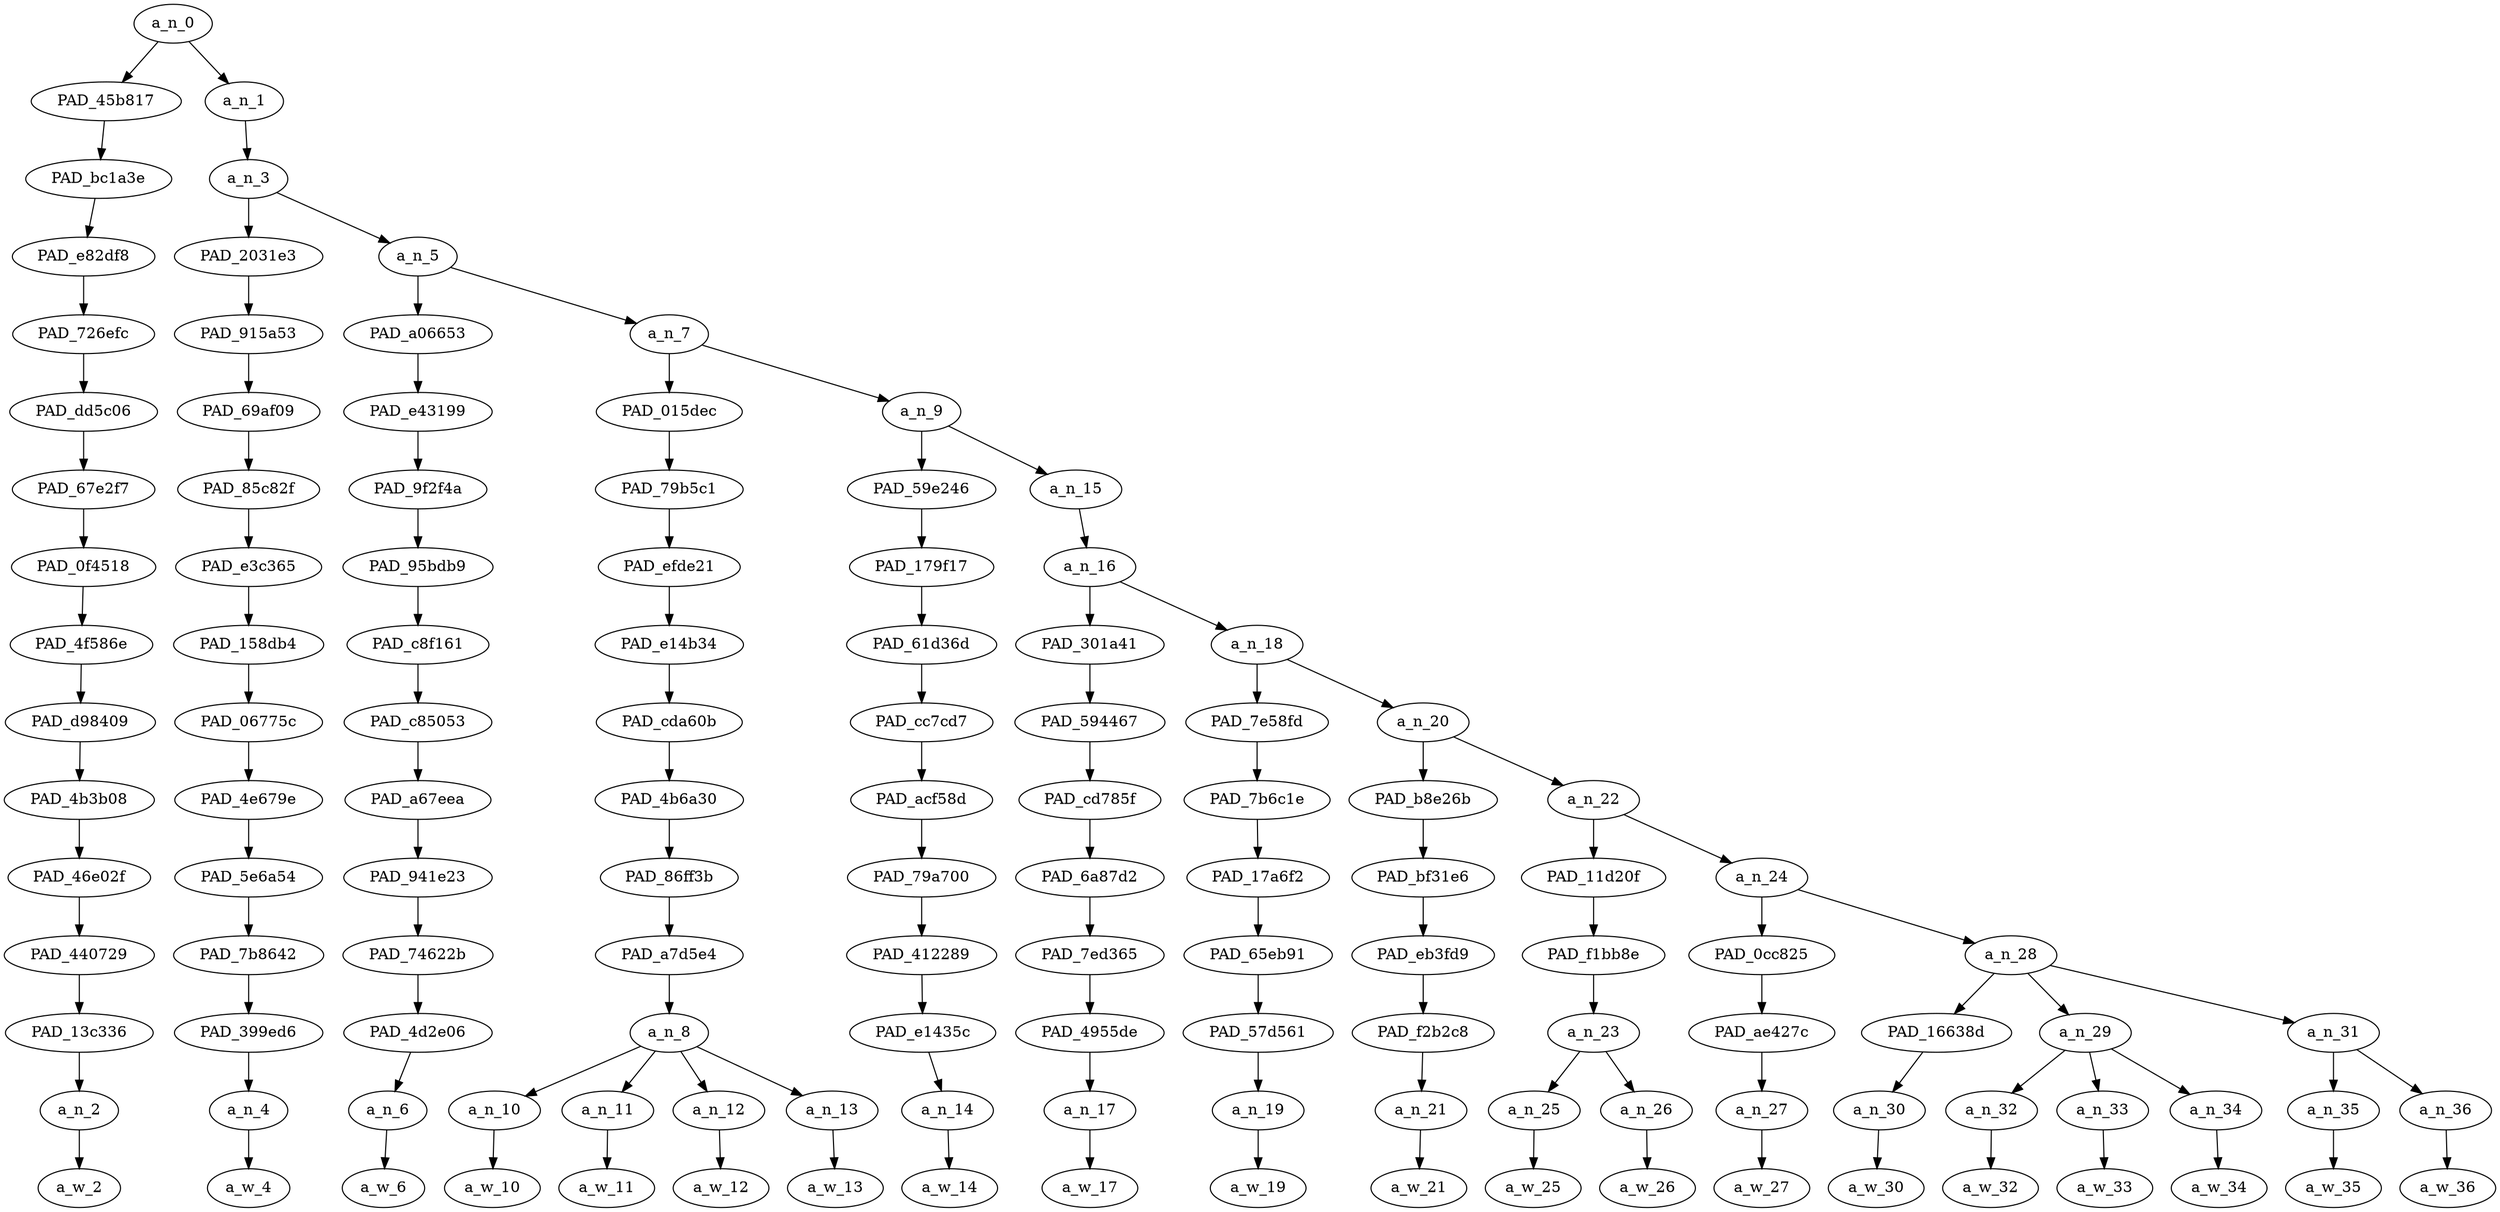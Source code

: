 strict digraph "" {
	a_n_0	[div_dir=-1,
		index=0,
		level=15,
		pos="10.285970052083334,15!",
		text_span="[0, 1, 2, 3, 4, 5, 6, 7, 8, 9, 10, 11, 12, 13, 14, 15, 16, 17, 18, 19]",
		value=1.00000000];
	PAD_45b817	[div_dir=-1,
		index=1,
		level=14,
		pos="19.0,14!",
		text_span="[19]",
		value=0.08952768];
	a_n_0 -> PAD_45b817;
	a_n_1	[div_dir=-1,
		index=0,
		level=14,
		pos="1.5719401041666667,14!",
		text_span="[0, 1, 2, 3, 4, 5, 6, 7, 8, 9, 10, 11, 12, 13, 14, 15, 16, 17, 18]",
		value=0.91042787];
	a_n_0 -> a_n_1;
	PAD_bc1a3e	[div_dir=-1,
		index=1,
		level=13,
		pos="19.0,13!",
		text_span="[19]",
		value=0.08952768];
	PAD_45b817 -> PAD_bc1a3e;
	PAD_e82df8	[div_dir=-1,
		index=2,
		level=12,
		pos="19.0,12!",
		text_span="[19]",
		value=0.08952768];
	PAD_bc1a3e -> PAD_e82df8;
	PAD_726efc	[div_dir=-1,
		index=3,
		level=11,
		pos="19.0,11!",
		text_span="[19]",
		value=0.08952768];
	PAD_e82df8 -> PAD_726efc;
	PAD_dd5c06	[div_dir=-1,
		index=4,
		level=10,
		pos="19.0,10!",
		text_span="[19]",
		value=0.08952768];
	PAD_726efc -> PAD_dd5c06;
	PAD_67e2f7	[div_dir=-1,
		index=5,
		level=9,
		pos="19.0,9!",
		text_span="[19]",
		value=0.08952768];
	PAD_dd5c06 -> PAD_67e2f7;
	PAD_0f4518	[div_dir=-1,
		index=5,
		level=8,
		pos="19.0,8!",
		text_span="[19]",
		value=0.08952768];
	PAD_67e2f7 -> PAD_0f4518;
	PAD_4f586e	[div_dir=-1,
		index=6,
		level=7,
		pos="19.0,7!",
		text_span="[19]",
		value=0.08952768];
	PAD_0f4518 -> PAD_4f586e;
	PAD_d98409	[div_dir=-1,
		index=7,
		level=6,
		pos="19.0,6!",
		text_span="[19]",
		value=0.08952768];
	PAD_4f586e -> PAD_d98409;
	PAD_4b3b08	[div_dir=-1,
		index=8,
		level=5,
		pos="19.0,5!",
		text_span="[19]",
		value=0.08952768];
	PAD_d98409 -> PAD_4b3b08;
	PAD_46e02f	[div_dir=-1,
		index=9,
		level=4,
		pos="19.0,4!",
		text_span="[19]",
		value=0.08952768];
	PAD_4b3b08 -> PAD_46e02f;
	PAD_440729	[div_dir=-1,
		index=10,
		level=3,
		pos="19.0,3!",
		text_span="[19]",
		value=0.08952768];
	PAD_46e02f -> PAD_440729;
	PAD_13c336	[div_dir=-1,
		index=12,
		level=2,
		pos="19.0,2!",
		text_span="[19]",
		value=0.08952768];
	PAD_440729 -> PAD_13c336;
	a_n_2	[div_dir=-1,
		index=19,
		level=1,
		pos="19.0,1!",
		text_span="[19]",
		value=0.08952768];
	PAD_13c336 -> a_n_2;
	a_w_2	[div_dir=0,
		index=19,
		level=0,
		pos="19,0!",
		text_span="[19]",
		value=pls];
	a_n_2 -> a_w_2;
	a_n_3	[div_dir=-1,
		index=0,
		level=13,
		pos="1.5719401041666667,13!",
		text_span="[0, 1, 2, 3, 4, 5, 6, 7, 8, 9, 10, 11, 12, 13, 14, 15, 16, 17, 18]",
		value=0.91038272];
	a_n_1 -> a_n_3;
	PAD_2031e3	[div_dir=-1,
		index=0,
		level=12,
		pos="0.0,12!",
		text_span="[0]",
		value=0.04853772];
	a_n_3 -> PAD_2031e3;
	a_n_5	[div_dir=1,
		index=1,
		level=12,
		pos="3.1438802083333335,12!",
		text_span="[1, 2, 3, 4, 5, 6, 7, 8, 9, 10, 11, 12, 13, 14, 15, 16, 17, 18]",
		value=0.86179986];
	a_n_3 -> a_n_5;
	PAD_915a53	[div_dir=-1,
		index=0,
		level=11,
		pos="0.0,11!",
		text_span="[0]",
		value=0.04853772];
	PAD_2031e3 -> PAD_915a53;
	PAD_69af09	[div_dir=-1,
		index=0,
		level=10,
		pos="0.0,10!",
		text_span="[0]",
		value=0.04853772];
	PAD_915a53 -> PAD_69af09;
	PAD_85c82f	[div_dir=-1,
		index=0,
		level=9,
		pos="0.0,9!",
		text_span="[0]",
		value=0.04853772];
	PAD_69af09 -> PAD_85c82f;
	PAD_e3c365	[div_dir=-1,
		index=0,
		level=8,
		pos="0.0,8!",
		text_span="[0]",
		value=0.04853772];
	PAD_85c82f -> PAD_e3c365;
	PAD_158db4	[div_dir=-1,
		index=0,
		level=7,
		pos="0.0,7!",
		text_span="[0]",
		value=0.04853772];
	PAD_e3c365 -> PAD_158db4;
	PAD_06775c	[div_dir=-1,
		index=0,
		level=6,
		pos="0.0,6!",
		text_span="[0]",
		value=0.04853772];
	PAD_158db4 -> PAD_06775c;
	PAD_4e679e	[div_dir=-1,
		index=0,
		level=5,
		pos="0.0,5!",
		text_span="[0]",
		value=0.04853772];
	PAD_06775c -> PAD_4e679e;
	PAD_5e6a54	[div_dir=-1,
		index=0,
		level=4,
		pos="0.0,4!",
		text_span="[0]",
		value=0.04853772];
	PAD_4e679e -> PAD_5e6a54;
	PAD_7b8642	[div_dir=-1,
		index=0,
		level=3,
		pos="0.0,3!",
		text_span="[0]",
		value=0.04853772];
	PAD_5e6a54 -> PAD_7b8642;
	PAD_399ed6	[div_dir=-1,
		index=0,
		level=2,
		pos="0.0,2!",
		text_span="[0]",
		value=0.04853772];
	PAD_7b8642 -> PAD_399ed6;
	a_n_4	[div_dir=-1,
		index=0,
		level=1,
		pos="0.0,1!",
		text_span="[0]",
		value=0.04853772];
	PAD_399ed6 -> a_n_4;
	a_w_4	[div_dir=0,
		index=0,
		level=0,
		pos="0,0!",
		text_span="[0]",
		value=recovering];
	a_n_4 -> a_w_4;
	PAD_a06653	[div_dir=-1,
		index=1,
		level=11,
		pos="1.0,11!",
		text_span="[1]",
		value=0.02127339];
	a_n_5 -> PAD_a06653;
	a_n_7	[div_dir=1,
		index=2,
		level=11,
		pos="5.287760416666667,11!",
		text_span="[2, 3, 4, 5, 6, 7, 8, 9, 10, 11, 12, 13, 14, 15, 16, 17, 18]",
		value=0.84050468];
	a_n_5 -> a_n_7;
	PAD_e43199	[div_dir=-1,
		index=1,
		level=10,
		pos="1.0,10!",
		text_span="[1]",
		value=0.02127339];
	PAD_a06653 -> PAD_e43199;
	PAD_9f2f4a	[div_dir=-1,
		index=1,
		level=9,
		pos="1.0,9!",
		text_span="[1]",
		value=0.02127339];
	PAD_e43199 -> PAD_9f2f4a;
	PAD_95bdb9	[div_dir=-1,
		index=1,
		level=8,
		pos="1.0,8!",
		text_span="[1]",
		value=0.02127339];
	PAD_9f2f4a -> PAD_95bdb9;
	PAD_c8f161	[div_dir=-1,
		index=1,
		level=7,
		pos="1.0,7!",
		text_span="[1]",
		value=0.02127339];
	PAD_95bdb9 -> PAD_c8f161;
	PAD_c85053	[div_dir=-1,
		index=1,
		level=6,
		pos="1.0,6!",
		text_span="[1]",
		value=0.02127339];
	PAD_c8f161 -> PAD_c85053;
	PAD_a67eea	[div_dir=-1,
		index=1,
		level=5,
		pos="1.0,5!",
		text_span="[1]",
		value=0.02127339];
	PAD_c85053 -> PAD_a67eea;
	PAD_941e23	[div_dir=-1,
		index=1,
		level=4,
		pos="1.0,4!",
		text_span="[1]",
		value=0.02127339];
	PAD_a67eea -> PAD_941e23;
	PAD_74622b	[div_dir=-1,
		index=1,
		level=3,
		pos="1.0,3!",
		text_span="[1]",
		value=0.02127339];
	PAD_941e23 -> PAD_74622b;
	PAD_4d2e06	[div_dir=-1,
		index=1,
		level=2,
		pos="1.0,2!",
		text_span="[1]",
		value=0.02127339];
	PAD_74622b -> PAD_4d2e06;
	a_n_6	[div_dir=-1,
		index=1,
		level=1,
		pos="1.0,1!",
		text_span="[1]",
		value=0.02127339];
	PAD_4d2e06 -> a_n_6;
	a_w_6	[div_dir=0,
		index=1,
		level=0,
		pos="1,0!",
		text_span="[1]",
		value=from];
	a_n_6 -> a_w_6;
	PAD_015dec	[div_dir=-1,
		index=2,
		level=10,
		pos="3.5,10!",
		text_span="[2, 3, 4, 5]",
		value=0.13106626];
	a_n_7 -> PAD_015dec;
	a_n_9	[div_dir=1,
		index=3,
		level=10,
		pos="7.075520833333334,10!",
		text_span="[6, 7, 8, 9, 10, 11, 12, 13, 14, 15, 16, 17, 18]",
		value=0.70938971];
	a_n_7 -> a_n_9;
	PAD_79b5c1	[div_dir=-1,
		index=2,
		level=9,
		pos="3.5,9!",
		text_span="[2, 3, 4, 5]",
		value=0.13106626];
	PAD_015dec -> PAD_79b5c1;
	PAD_efde21	[div_dir=-1,
		index=2,
		level=8,
		pos="3.5,8!",
		text_span="[2, 3, 4, 5]",
		value=0.13106626];
	PAD_79b5c1 -> PAD_efde21;
	PAD_e14b34	[div_dir=-1,
		index=2,
		level=7,
		pos="3.5,7!",
		text_span="[2, 3, 4, 5]",
		value=0.13106626];
	PAD_efde21 -> PAD_e14b34;
	PAD_cda60b	[div_dir=-1,
		index=2,
		level=6,
		pos="3.5,6!",
		text_span="[2, 3, 4, 5]",
		value=0.13106626];
	PAD_e14b34 -> PAD_cda60b;
	PAD_4b6a30	[div_dir=-1,
		index=2,
		level=5,
		pos="3.5,5!",
		text_span="[2, 3, 4, 5]",
		value=0.13106626];
	PAD_cda60b -> PAD_4b6a30;
	PAD_86ff3b	[div_dir=-1,
		index=2,
		level=4,
		pos="3.5,4!",
		text_span="[2, 3, 4, 5]",
		value=0.13106626];
	PAD_4b6a30 -> PAD_86ff3b;
	PAD_a7d5e4	[div_dir=-1,
		index=2,
		level=3,
		pos="3.5,3!",
		text_span="[2, 3, 4, 5]",
		value=0.13106626];
	PAD_86ff3b -> PAD_a7d5e4;
	a_n_8	[div_dir=-1,
		index=2,
		level=2,
		pos="3.5,2!",
		text_span="[2, 3, 4, 5]",
		value=0.13106626];
	PAD_a7d5e4 -> a_n_8;
	a_n_10	[div_dir=-1,
		index=2,
		level=1,
		pos="2.0,1!",
		text_span="[2]",
		value=0.02019148];
	a_n_8 -> a_n_10;
	a_n_11	[div_dir=1,
		index=3,
		level=1,
		pos="3.0,1!",
		text_span="[3]",
		value=0.03253261];
	a_n_8 -> a_n_11;
	a_n_12	[div_dir=-1,
		index=4,
		level=1,
		pos="4.0,1!",
		text_span="[4]",
		value=0.04169044];
	a_n_8 -> a_n_12;
	a_n_13	[div_dir=-1,
		index=5,
		level=1,
		pos="5.0,1!",
		text_span="[5]",
		value=0.03653494];
	a_n_8 -> a_n_13;
	a_w_10	[div_dir=0,
		index=2,
		level=0,
		pos="2,0!",
		text_span="[2]",
		value=an];
	a_n_10 -> a_w_10;
	a_w_11	[div_dir=0,
		index=3,
		level=0,
		pos="3,0!",
		text_span="[3]",
		value=intense];
	a_n_11 -> a_w_11;
	a_w_12	[div_dir=0,
		index=4,
		level=0,
		pos="4,0!",
		text_span="[4]",
		value=anxiety];
	a_n_12 -> a_w_12;
	a_w_13	[div_dir=0,
		index=5,
		level=0,
		pos="5,0!",
		text_span="[5]",
		value=attack];
	a_n_13 -> a_w_13;
	PAD_59e246	[div_dir=1,
		index=3,
		level=9,
		pos="6.0,9!",
		text_span="[6]",
		value=0.02140506];
	a_n_9 -> PAD_59e246;
	a_n_15	[div_dir=1,
		index=4,
		level=9,
		pos="8.151041666666668,9!",
		text_span="[7, 8, 9, 10, 11, 12, 13, 14, 15, 16, 17, 18]",
		value=0.68786635];
	a_n_9 -> a_n_15;
	PAD_179f17	[div_dir=1,
		index=3,
		level=8,
		pos="6.0,8!",
		text_span="[6]",
		value=0.02140506];
	PAD_59e246 -> PAD_179f17;
	PAD_61d36d	[div_dir=1,
		index=3,
		level=7,
		pos="6.0,7!",
		text_span="[6]",
		value=0.02140506];
	PAD_179f17 -> PAD_61d36d;
	PAD_cc7cd7	[div_dir=1,
		index=3,
		level=6,
		pos="6.0,6!",
		text_span="[6]",
		value=0.02140506];
	PAD_61d36d -> PAD_cc7cd7;
	PAD_acf58d	[div_dir=1,
		index=3,
		level=5,
		pos="6.0,5!",
		text_span="[6]",
		value=0.02140506];
	PAD_cc7cd7 -> PAD_acf58d;
	PAD_79a700	[div_dir=1,
		index=3,
		level=4,
		pos="6.0,4!",
		text_span="[6]",
		value=0.02140506];
	PAD_acf58d -> PAD_79a700;
	PAD_412289	[div_dir=1,
		index=3,
		level=3,
		pos="6.0,3!",
		text_span="[6]",
		value=0.02140506];
	PAD_79a700 -> PAD_412289;
	PAD_e1435c	[div_dir=1,
		index=3,
		level=2,
		pos="6.0,2!",
		text_span="[6]",
		value=0.02140506];
	PAD_412289 -> PAD_e1435c;
	a_n_14	[div_dir=1,
		index=6,
		level=1,
		pos="6.0,1!",
		text_span="[6]",
		value=0.02140506];
	PAD_e1435c -> a_n_14;
	a_w_14	[div_dir=0,
		index=6,
		level=0,
		pos="6,0!",
		text_span="[6]",
		value=after];
	a_n_14 -> a_w_14;
	a_n_16	[div_dir=1,
		index=4,
		level=8,
		pos="8.151041666666668,8!",
		text_span="[7, 8, 9, 10, 11, 12, 13, 14, 15, 16, 17, 18]",
		value=0.68775095];
	a_n_15 -> a_n_16;
	PAD_301a41	[div_dir=1,
		index=4,
		level=7,
		pos="7.0,7!",
		text_span="[7]",
		value=0.02287295];
	a_n_16 -> PAD_301a41;
	a_n_18	[div_dir=1,
		index=5,
		level=7,
		pos="9.302083333333334,7!",
		text_span="[8, 9, 10, 11, 12, 13, 14, 15, 16, 17, 18]",
		value=0.66476261];
	a_n_16 -> a_n_18;
	PAD_594467	[div_dir=1,
		index=4,
		level=6,
		pos="7.0,6!",
		text_span="[7]",
		value=0.02287295];
	PAD_301a41 -> PAD_594467;
	PAD_cd785f	[div_dir=1,
		index=4,
		level=5,
		pos="7.0,5!",
		text_span="[7]",
		value=0.02287295];
	PAD_594467 -> PAD_cd785f;
	PAD_6a87d2	[div_dir=1,
		index=4,
		level=4,
		pos="7.0,4!",
		text_span="[7]",
		value=0.02287295];
	PAD_cd785f -> PAD_6a87d2;
	PAD_7ed365	[div_dir=1,
		index=4,
		level=3,
		pos="7.0,3!",
		text_span="[7]",
		value=0.02287295];
	PAD_6a87d2 -> PAD_7ed365;
	PAD_4955de	[div_dir=1,
		index=4,
		level=2,
		pos="7.0,2!",
		text_span="[7]",
		value=0.02287295];
	PAD_7ed365 -> PAD_4955de;
	a_n_17	[div_dir=1,
		index=7,
		level=1,
		pos="7.0,1!",
		text_span="[7]",
		value=0.02287295];
	PAD_4955de -> a_n_17;
	a_w_17	[div_dir=0,
		index=7,
		level=0,
		pos="7,0!",
		text_span="[7]",
		value=being];
	a_n_17 -> a_w_17;
	PAD_7e58fd	[div_dir=1,
		index=5,
		level=6,
		pos="8.0,6!",
		text_span="[8]",
		value=0.04267176];
	a_n_18 -> PAD_7e58fd;
	a_n_20	[div_dir=1,
		index=6,
		level=6,
		pos="10.604166666666668,6!",
		text_span="[9, 10, 11, 12, 13, 14, 15, 16, 17, 18]",
		value=0.62199156];
	a_n_18 -> a_n_20;
	PAD_7b6c1e	[div_dir=1,
		index=5,
		level=5,
		pos="8.0,5!",
		text_span="[8]",
		value=0.04267176];
	PAD_7e58fd -> PAD_7b6c1e;
	PAD_17a6f2	[div_dir=1,
		index=5,
		level=4,
		pos="8.0,4!",
		text_span="[8]",
		value=0.04267176];
	PAD_7b6c1e -> PAD_17a6f2;
	PAD_65eb91	[div_dir=1,
		index=5,
		level=3,
		pos="8.0,3!",
		text_span="[8]",
		value=0.04267176];
	PAD_17a6f2 -> PAD_65eb91;
	PAD_57d561	[div_dir=1,
		index=5,
		level=2,
		pos="8.0,2!",
		text_span="[8]",
		value=0.04267176];
	PAD_65eb91 -> PAD_57d561;
	a_n_19	[div_dir=1,
		index=8,
		level=1,
		pos="8.0,1!",
		text_span="[8]",
		value=0.04267176];
	PAD_57d561 -> a_n_19;
	a_w_19	[div_dir=0,
		index=8,
		level=0,
		pos="8,0!",
		text_span="[8]",
		value=harassed];
	a_n_19 -> a_w_19;
	PAD_b8e26b	[div_dir=1,
		index=6,
		level=5,
		pos="9.0,5!",
		text_span="[9]",
		value=0.01796600];
	a_n_20 -> PAD_b8e26b;
	a_n_22	[div_dir=1,
		index=7,
		level=5,
		pos="12.208333333333334,5!",
		text_span="[10, 11, 12, 13, 14, 15, 16, 17, 18]",
		value=0.60398726];
	a_n_20 -> a_n_22;
	PAD_bf31e6	[div_dir=1,
		index=6,
		level=4,
		pos="9.0,4!",
		text_span="[9]",
		value=0.01796600];
	PAD_b8e26b -> PAD_bf31e6;
	PAD_eb3fd9	[div_dir=1,
		index=6,
		level=3,
		pos="9.0,3!",
		text_span="[9]",
		value=0.01796600];
	PAD_bf31e6 -> PAD_eb3fd9;
	PAD_f2b2c8	[div_dir=1,
		index=6,
		level=2,
		pos="9.0,2!",
		text_span="[9]",
		value=0.01796600];
	PAD_eb3fd9 -> PAD_f2b2c8;
	a_n_21	[div_dir=1,
		index=9,
		level=1,
		pos="9.0,1!",
		text_span="[9]",
		value=0.01796600];
	PAD_f2b2c8 -> a_n_21;
	a_w_21	[div_dir=0,
		index=9,
		level=0,
		pos="9,0!",
		text_span="[9]",
		value=by];
	a_n_21 -> a_w_21;
	PAD_11d20f	[div_dir=1,
		index=7,
		level=4,
		pos="10.5,4!",
		text_span="[10, 11]",
		value=0.05122375];
	a_n_22 -> PAD_11d20f;
	a_n_24	[div_dir=-1,
		index=8,
		level=4,
		pos="13.916666666666668,4!",
		text_span="[12, 13, 14, 15, 16, 17, 18]",
		value=0.55275528];
	a_n_22 -> a_n_24;
	PAD_f1bb8e	[div_dir=1,
		index=7,
		level=3,
		pos="10.5,3!",
		text_span="[10, 11]",
		value=0.05122375];
	PAD_11d20f -> PAD_f1bb8e;
	a_n_23	[div_dir=1,
		index=7,
		level=2,
		pos="10.5,2!",
		text_span="[10, 11]",
		value=0.05122375];
	PAD_f1bb8e -> a_n_23;
	a_n_25	[div_dir=-1,
		index=10,
		level=1,
		pos="10.0,1!",
		text_span="[10]",
		value=0.01821628];
	a_n_23 -> a_n_25;
	a_n_26	[div_dir=1,
		index=11,
		level=1,
		pos="11.0,1!",
		text_span="[11]",
		value=0.03289173];
	a_n_23 -> a_n_26;
	a_w_25	[div_dir=0,
		index=10,
		level=0,
		pos="10,0!",
		text_span="[10]",
		value=a];
	a_n_25 -> a_w_25;
	a_w_26	[div_dir=0,
		index=11,
		level=0,
		pos="11,0!",
		text_span="[11]",
		value=group];
	a_n_26 -> a_w_26;
	PAD_0cc825	[div_dir=-1,
		index=8,
		level=3,
		pos="12.0,3!",
		text_span="[12]",
		value=0.03145975];
	a_n_24 -> PAD_0cc825;
	a_n_28	[div_dir=-1,
		index=9,
		level=3,
		pos="15.833333333333334,3!",
		text_span="[13, 14, 15, 16, 17, 18]",
		value=0.52123979];
	a_n_24 -> a_n_28;
	PAD_ae427c	[div_dir=-1,
		index=8,
		level=2,
		pos="12.0,2!",
		text_span="[12]",
		value=0.03145975];
	PAD_0cc825 -> PAD_ae427c;
	a_n_27	[div_dir=-1,
		index=12,
		level=1,
		pos="12.0,1!",
		text_span="[12]",
		value=0.03145975];
	PAD_ae427c -> a_n_27;
	a_w_27	[div_dir=0,
		index=12,
		level=0,
		pos="12,0!",
		text_span="[12]",
		value=of];
	a_n_27 -> a_w_27;
	PAD_16638d	[div_dir=1,
		index=10,
		level=2,
		pos="16.0,2!",
		text_span="[16]",
		value=0.05217298];
	a_n_28 -> PAD_16638d;
	a_n_29	[div_dir=-1,
		index=9,
		level=2,
		pos="14.0,2!",
		text_span="[13, 14, 15]",
		value=0.37318202];
	a_n_28 -> a_n_29;
	a_n_31	[div_dir=-1,
		index=11,
		level=2,
		pos="17.5,2!",
		text_span="[17, 18]",
		value=0.09584146];
	a_n_28 -> a_n_31;
	a_n_30	[div_dir=1,
		index=16,
		level=1,
		pos="16.0,1!",
		text_span="[16]",
		value=0.05217298];
	PAD_16638d -> a_n_30;
	a_w_30	[div_dir=0,
		index=16,
		level=0,
		pos="16,0!",
		text_span="[16]",
		value="<happy>"];
	a_n_30 -> a_w_30;
	a_n_32	[div_dir=1,
		index=13,
		level=1,
		pos="13.0,1!",
		text_span="[13]",
		value=0.10648897];
	a_n_29 -> a_n_32;
	a_n_33	[div_dir=-1,
		index=14,
		level=1,
		pos="14.0,1!",
		text_span="[14]",
		value=0.19736967];
	a_n_29 -> a_n_33;
	a_n_34	[div_dir=1,
		index=15,
		level=1,
		pos="15.0,1!",
		text_span="[15]",
		value=0.06929398];
	a_n_29 -> a_n_34;
	a_w_32	[div_dir=0,
		index=13,
		level=0,
		pos="13,0!",
		text_span="[13]",
		value=white];
	a_n_32 -> a_w_32;
	a_w_33	[div_dir=0,
		index=14,
		level=0,
		pos="14,0!",
		text_span="[14]",
		value=trash];
	a_n_33 -> a_w_33;
	a_w_34	[div_dir=0,
		index=15,
		level=0,
		pos="15,0!",
		text_span="[15]",
		value=people];
	a_n_34 -> a_w_34;
	a_n_35	[div_dir=-1,
		index=17,
		level=1,
		pos="17.0,1!",
		text_span="[17]",
		value=0.04887087];
	a_n_31 -> a_n_35;
	a_n_36	[div_dir=1,
		index=18,
		level=1,
		pos="18.0,1!",
		text_span="[18]",
		value=0.04687518];
	a_n_31 -> a_n_36;
	a_w_35	[div_dir=0,
		index=17,
		level=0,
		pos="17,0!",
		text_span="[17]",
		value=kind];
	a_n_35 -> a_w_35;
	a_w_36	[div_dir=0,
		index=18,
		level=0,
		pos="18,0!",
		text_span="[18]",
		value=words];
	a_n_36 -> a_w_36;
}
